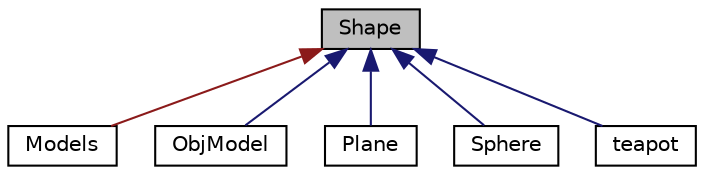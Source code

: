 digraph "Shape"
{
  edge [fontname="Helvetica",fontsize="10",labelfontname="Helvetica",labelfontsize="10"];
  node [fontname="Helvetica",fontsize="10",shape=record];
  Node0 [label="Shape",height=0.2,width=0.4,color="black", fillcolor="grey75", style="filled", fontcolor="black"];
  Node0 -> Node1 [dir="back",color="firebrick4",fontsize="10",style="solid",fontname="Helvetica"];
  Node1 [label="Models",height=0.2,width=0.4,color="black", fillcolor="white", style="filled",URL="$class_models.html",tooltip="The Models class is simply a class for easy construction of a few 3-D mathematical objects..."];
  Node0 -> Node2 [dir="back",color="midnightblue",fontsize="10",style="solid",fontname="Helvetica"];
  Node2 [label="ObjModel",height=0.2,width=0.4,color="black", fillcolor="white", style="filled",URL="$class_obj_model.html",tooltip="Model loader class for simple Wavefront obj files. "];
  Node0 -> Node3 [dir="back",color="midnightblue",fontsize="10",style="solid",fontname="Helvetica"];
  Node3 [label="Plane",height=0.2,width=0.4,color="black", fillcolor="white", style="filled",URL="$class_plane.html",tooltip="The Plane class creates a plane [-1, 1] X [-1, 1] with four vertices, each with normals, colors and texture coordinates. "];
  Node0 -> Node4 [dir="back",color="midnightblue",fontsize="10",style="solid",fontname="Helvetica"];
  Node4 [label="Sphere",height=0.2,width=0.4,color="black", fillcolor="white", style="filled",URL="$class_sphere.html",tooltip="The Sphere class creates a sphere of radius 1, centered at the origin, with normals, colors, and texture coordinates. "];
  Node0 -> Node5 [dir="back",color="midnightblue",fontsize="10",style="solid",fontname="Helvetica"];
  Node5 [label="teapot",height=0.2,width=0.4,color="black", fillcolor="white", style="filled",URL="$classteapot.html",tooltip="The teapot class creates a Utah Teapot model and has methods for loading the model to the graphics ca..."];
}
